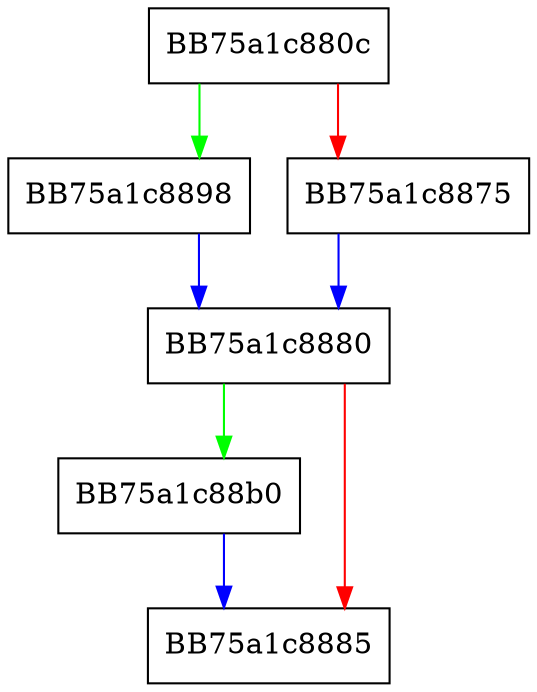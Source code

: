 digraph push_back {
  node [shape="box"];
  graph [splines=ortho];
  BB75a1c880c -> BB75a1c8898 [color="green"];
  BB75a1c880c -> BB75a1c8875 [color="red"];
  BB75a1c8875 -> BB75a1c8880 [color="blue"];
  BB75a1c8880 -> BB75a1c88b0 [color="green"];
  BB75a1c8880 -> BB75a1c8885 [color="red"];
  BB75a1c8898 -> BB75a1c8880 [color="blue"];
  BB75a1c88b0 -> BB75a1c8885 [color="blue"];
}